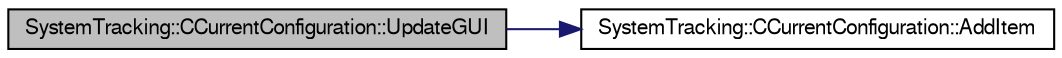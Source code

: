 digraph G
{
  edge [fontname="FreeSans",fontsize="10",labelfontname="FreeSans",labelfontsize="10"];
  node [fontname="FreeSans",fontsize="10",shape=record];
  rankdir="LR";
  Node1 [label="SystemTracking::CCurrentConfiguration::UpdateGUI",height=0.2,width=0.4,color="black", fillcolor="grey75", style="filled" fontcolor="black"];
  Node1 -> Node2 [color="midnightblue",fontsize="10",style="solid",fontname="FreeSans"];
  Node2 [label="SystemTracking::CCurrentConfiguration::AddItem",height=0.2,width=0.4,color="black", fillcolor="white", style="filled",URL="$classSystemTracking_1_1CCurrentConfiguration.html#a81f0df8d0081e8295efd80698a41f3d6",tooltip="To add data item to the table."];
}
